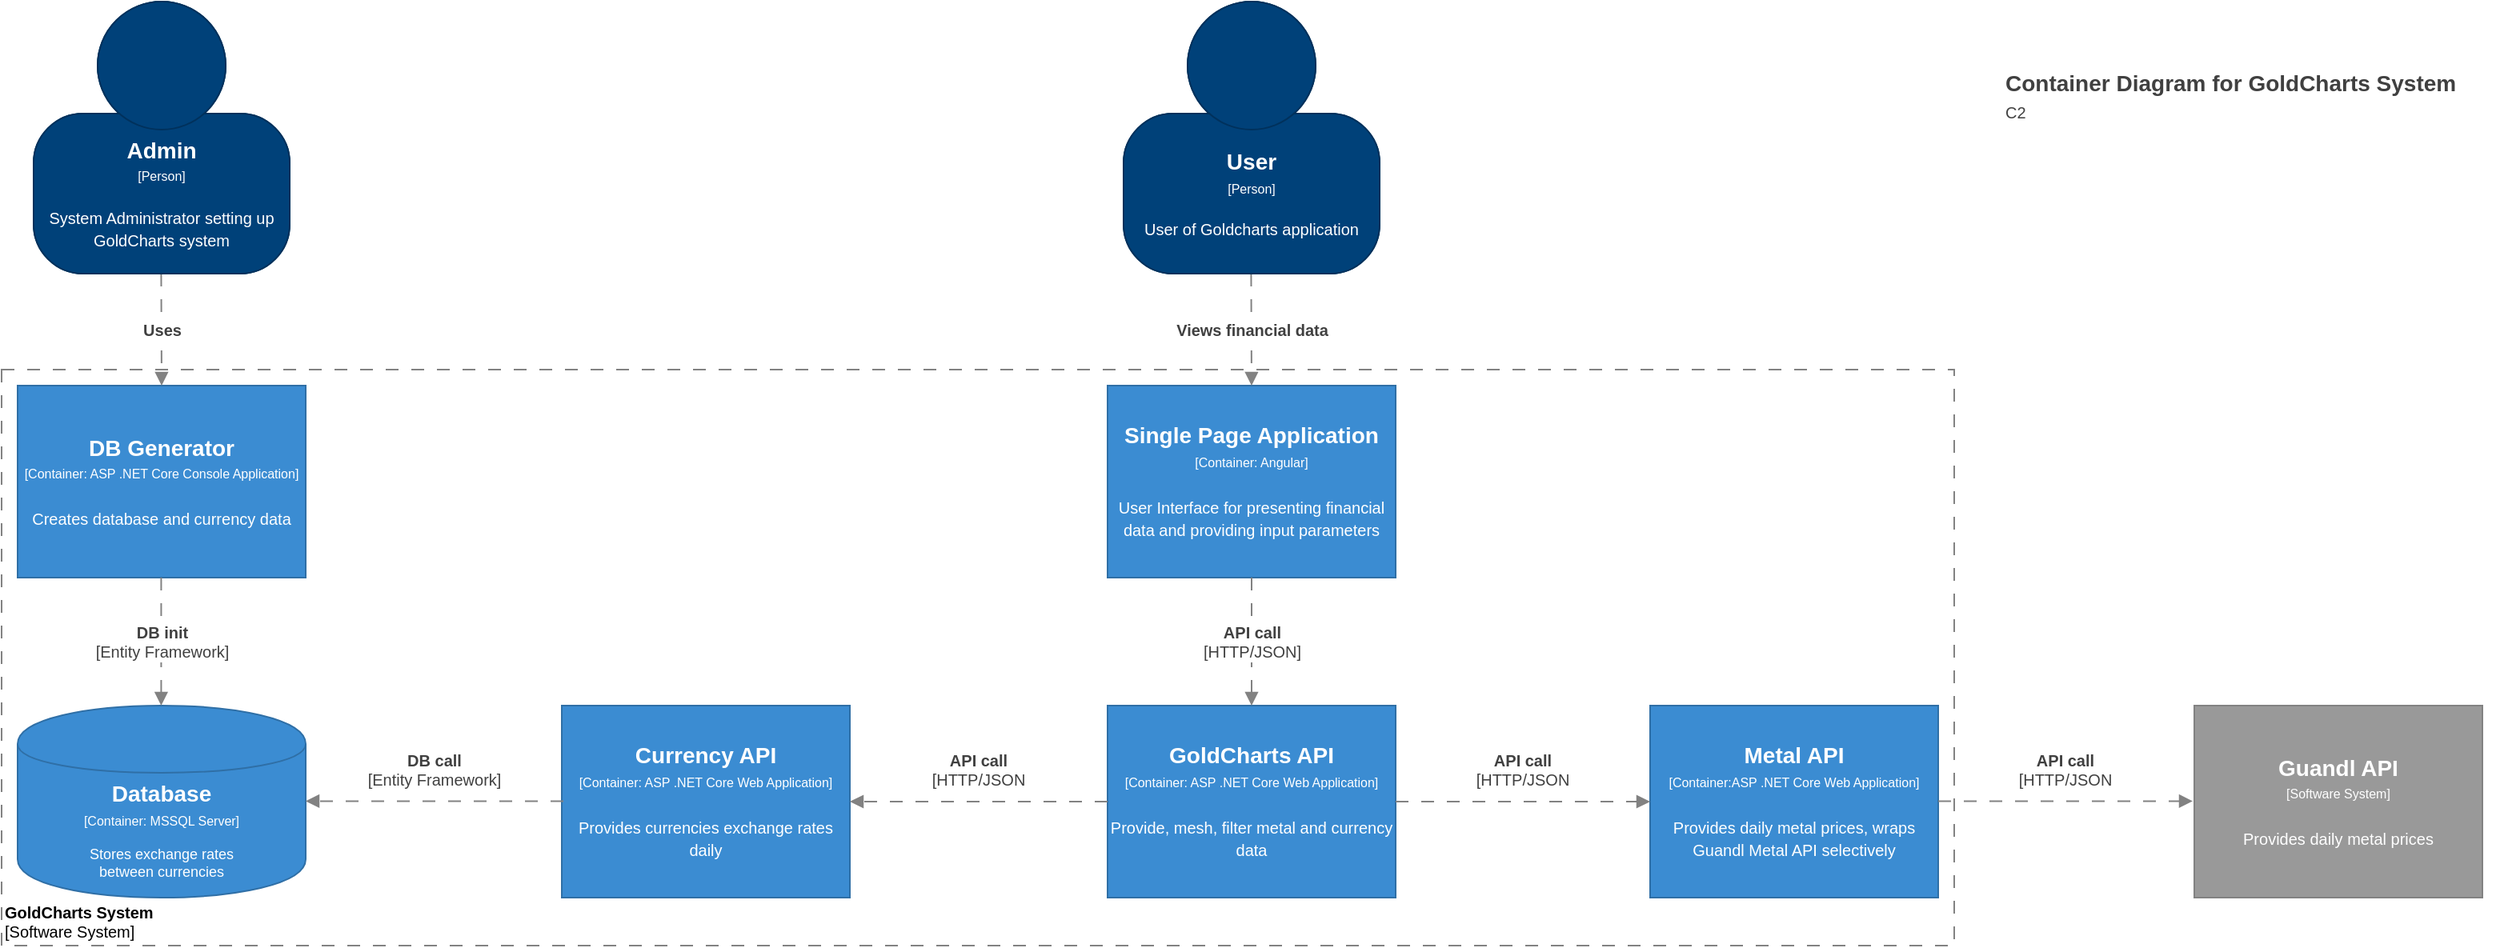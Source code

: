 <mxfile version="13.10.9" type="device"><diagram id="UJlyGFXVCkptwmDJzh81" name="Page-1"><mxGraphModel dx="593" dy="1870" grid="1" gridSize="10" guides="1" tooltips="1" connect="1" arrows="1" fold="1" page="1" pageScale="1" pageWidth="827" pageHeight="1169" background="#ffffff" math="0" shadow="0"><root><object label="" id="0"><mxCell/></object><mxCell id="1" parent="0"/><object label="&lt;font style=&quot;font-size: 10px&quot;&gt;&lt;b&gt;GoldCharts System&lt;/b&gt;&lt;br style=&quot;font-size: 10px&quot;&gt;[Software System]&lt;/font&gt;" placeholders="1" name="Software System Name" id="DTdu9XDZrv8TnoI4P3Ac-1"><mxCell style="rounded=0;whiteSpace=wrap;html=1;strokeColor=#828282;fillColor=none;fontColor=#000000;align=left;labelPosition=center;verticalLabelPosition=middle;verticalAlign=bottom;dashed=1;strokeWidth=1;perimeterSpacing=0;spacing=2;spacingTop=0;fontSize=10;dashPattern=8 8;" parent="1" vertex="1"><mxGeometry x="900" y="230" width="1220" height="360" as="geometry"/></mxCell></object><object label="" placeholders="1" instruction="edit data of the lower shape within the group" id="DTdu9XDZrv8TnoI4P3Ac-2"><mxCell style="group;resizable=0;" parent="1" vertex="1" connectable="0"><mxGeometry x="1601" width="160" height="170" as="geometry"/></mxCell></object><object label="&lt;div style=&quot;color: rgb(255 , 255 , 255) ; white-space: normal&quot;&gt;&lt;span style=&quot;font-size: 14px&quot;&gt;&lt;b&gt;User&lt;/b&gt;&lt;br&gt;&lt;/span&gt;&lt;/div&gt;&lt;div style=&quot;color: rgb(255 , 255 , 255) ; white-space: normal&quot;&gt;&lt;font style=&quot;font-size: 8px&quot;&gt;[Person]&lt;/font&gt;&lt;/div&gt;&lt;div style=&quot;color: rgb(255 , 255 , 255) ; white-space: normal ; font-size: 8px&quot;&gt;&lt;span style=&quot;font-size: x-small&quot;&gt;&lt;br&gt;&lt;/span&gt;&lt;/div&gt;&lt;div style=&quot;color: rgb(255 , 255 , 255) ; white-space: normal&quot;&gt;&lt;font size=&quot;1&quot;&gt;User of Goldcharts application&lt;br&gt;&lt;/font&gt;&lt;/div&gt;" name="Actor Name" description="Description" placeholders="1" id="DTdu9XDZrv8TnoI4P3Ac-3"><mxCell style="rounded=1;whiteSpace=wrap;html=1;strokeColor=#00315C;fillColor=#004179;fontColor=#000000;arcSize=31;" parent="DTdu9XDZrv8TnoI4P3Ac-2" vertex="1"><mxGeometry y="70" width="160" height="100" as="geometry"/></mxCell></object><mxCell id="DTdu9XDZrv8TnoI4P3Ac-4" value="" style="ellipse;whiteSpace=wrap;html=1;aspect=fixed;strokeColor=#00315C;fillColor=#004179;fontColor=#000000;" parent="DTdu9XDZrv8TnoI4P3Ac-2" vertex="1"><mxGeometry x="40" width="80" height="80" as="geometry"/></mxCell><object label="&lt;div&gt;&lt;span style=&quot;font-size: 14px&quot;&gt;&lt;b&gt;Single Page Application&lt;/b&gt;&lt;br&gt;&lt;/span&gt;&lt;/div&gt;&lt;div&gt;&lt;span style=&quot;font-size: 8px&quot;&gt;[Container: Angular]&lt;/span&gt;&lt;/div&gt;&lt;div&gt;&lt;span style=&quot;font-size: 8px&quot;&gt;&lt;font size=&quot;1&quot;&gt;&lt;br&gt;&lt;/font&gt;&lt;/span&gt;&lt;/div&gt;&lt;div&gt;&lt;span style=&quot;font-size: 8px&quot;&gt;&lt;font size=&quot;1&quot;&gt;User Interface for presenting financial data and providing input parameters &lt;/font&gt;&lt;br&gt;&lt;/span&gt;&lt;/div&gt;" placeholders="1" name="Container Name" technology="e.g. Python, Flask" description="Description" id="DTdu9XDZrv8TnoI4P3Ac-5"><mxCell style="rounded=0;whiteSpace=wrap;html=1;fillColor=#3B8CD2;fontColor=#FFFFFF;strokeColor=#2F6FA6;resizable=0;" parent="1" vertex="1"><mxGeometry x="1591" y="240" width="180" height="120" as="geometry"/></mxCell></object><object label="&lt;div&gt;&lt;span style=&quot;font-size: 14px&quot;&gt;&lt;b&gt;GoldCharts API&lt;br&gt;&lt;/b&gt;&lt;/span&gt;&lt;/div&gt;&lt;div&gt;&lt;span style=&quot;font-size: 8px&quot;&gt;[Container: ASP .NET Core Web Application]&lt;/span&gt;&lt;/div&gt;&lt;div&gt;&lt;span style=&quot;font-size: 8px&quot;&gt;&lt;br&gt;&lt;/span&gt;&lt;/div&gt;&lt;div&gt;&lt;font size=&quot;1&quot;&gt;Provide, mesh, filter metal and currency data&lt;br&gt;&lt;/font&gt;&lt;/div&gt;" placeholders="1" name="Container Name" technology="e.g. Python, Flask" description="Description" id="DTdu9XDZrv8TnoI4P3Ac-6"><mxCell style="rounded=0;whiteSpace=wrap;html=1;fillColor=#3B8CD2;fontColor=#FFFFFF;strokeColor=#2F6FA6;resizable=0;" parent="1" vertex="1"><mxGeometry x="1591" y="440" width="180" height="120" as="geometry"/></mxCell></object><object label="&lt;div&gt;&lt;span style=&quot;font-size: 14px&quot;&gt;&lt;b&gt;Currency API&lt;br&gt;&lt;/b&gt;&lt;/span&gt;&lt;/div&gt;&lt;div&gt;&lt;span style=&quot;font-size: 8px&quot;&gt;[Container: &lt;/span&gt;&lt;span style=&quot;font-size: 8px&quot;&gt;&lt;span style=&quot;font-size: 8px&quot;&gt;ASP .NET Core Web Application&lt;/span&gt;]&lt;/span&gt;&lt;/div&gt;&lt;div&gt;&lt;span style=&quot;font-size: 8px&quot;&gt;&lt;br&gt;&lt;/span&gt;&lt;/div&gt;&lt;div&gt;&lt;font size=&quot;1&quot;&gt;Provides currencies exchange rates daily&lt;br&gt;&lt;/font&gt;&lt;/div&gt;" placeholders="1" name="Container Name" technology="e.g. Python, Flask" description="Description" id="DTdu9XDZrv8TnoI4P3Ac-12"><mxCell style="rounded=0;whiteSpace=wrap;html=1;fillColor=#3B8CD2;fontColor=#FFFFFF;strokeColor=#2F6FA6;resizable=0;" parent="1" vertex="1"><mxGeometry x="1250" y="440" width="180" height="120" as="geometry"/></mxCell></object><object label="&lt;div&gt;&lt;span style=&quot;font-size: 14px&quot;&gt;&lt;b&gt;Metal API&lt;br&gt;&lt;/b&gt;&lt;/span&gt;&lt;/div&gt;&lt;div&gt;&lt;span style=&quot;font-size: 8px&quot;&gt;[Container:&lt;/span&gt;&lt;span style=&quot;font-size: 8px&quot;&gt;&lt;span style=&quot;font-size: 8px&quot;&gt;ASP .NET Core Web Application&lt;/span&gt;]&lt;/span&gt;&lt;/div&gt;&lt;div&gt;&lt;span style=&quot;font-size: 8px&quot;&gt;&lt;br&gt;&lt;/span&gt;&lt;/div&gt;&lt;div&gt;&lt;font size=&quot;1&quot;&gt;Provides &lt;/font&gt;&lt;font size=&quot;1&quot;&gt;&lt;font size=&quot;1&quot;&gt;daily &lt;/font&gt;metal prices, wraps Guandl Metal API selectively&lt;br&gt;&lt;/font&gt;&lt;/div&gt;" placeholders="1" name="Container Name" technology="e.g. Python, Flask" description="Description" id="DTdu9XDZrv8TnoI4P3Ac-13"><mxCell style="rounded=0;whiteSpace=wrap;html=1;fillColor=#3B8CD2;fontColor=#FFFFFF;strokeColor=#2F6FA6;resizable=0;" parent="1" vertex="1"><mxGeometry x="1930" y="440" width="180" height="120" as="geometry"/></mxCell></object><object label="&lt;div style=&quot;color: rgb(255 , 255 , 255) ; white-space: normal&quot;&gt;&lt;span style=&quot;font-size: 14px&quot;&gt;&lt;b&gt;Database&lt;/b&gt;&lt;/span&gt;&lt;/div&gt;&lt;div style=&quot;color: rgb(255 , 255 , 255) ; font-size: 12px ; white-space: normal&quot;&gt;&lt;font style=&quot;font-size: 8px&quot;&gt;[Container: MSSQL Server]&lt;/font&gt;&lt;/div&gt;&lt;div style=&quot;color: rgb(255 , 255 , 255) ; white-space: normal ; font-size: 8px&quot;&gt;&lt;font style=&quot;line-height: 9.6px&quot;&gt;&lt;br&gt;&lt;/font&gt;&lt;/div&gt;&lt;div style=&quot;color: rgb(255 , 255 , 255) ; white-space: normal&quot;&gt;Stores exchange rates &lt;br&gt;&lt;/div&gt;&lt;div style=&quot;color: rgb(255 , 255 , 255) ; white-space: normal&quot;&gt;between currencies&lt;br&gt;&lt;/div&gt;" placeholders="1" name="Container Name" description="Description" technology="e.g. PostgreSQL" id="DTdu9XDZrv8TnoI4P3Ac-15"><mxCell style="shape=cylinder;whiteSpace=wrap;html=1;boundedLbl=1;backgroundOutline=1;strokeColor=#2F6FA6;strokeWidth=1;fillColor=#3B8CD2;fontSize=9;fontColor=#000000;align=center;resizable=0;" parent="1" vertex="1"><mxGeometry x="910" y="440" width="180" height="120" as="geometry"/></mxCell></object><object label="&lt;div&gt;&lt;span style=&quot;font-size: 14px&quot;&gt;&lt;b&gt;Guandl API&lt;/b&gt;&lt;br&gt;&lt;/span&gt;&lt;/div&gt;&lt;div&gt;&lt;span style=&quot;font-size: 8px&quot;&gt;[Software System&lt;/span&gt;&lt;span style=&quot;font-size: 8px&quot;&gt;]&lt;/span&gt;&lt;/div&gt;&lt;div&gt;&lt;span style=&quot;font-size: 8px&quot;&gt;&lt;br&gt;&lt;/span&gt;&lt;/div&gt;&lt;div&gt;&lt;font size=&quot;1&quot;&gt;Provides &lt;/font&gt;&lt;font size=&quot;1&quot;&gt;&lt;font size=&quot;1&quot;&gt;daily &lt;/font&gt;metal prices&lt;br&gt;&lt;/font&gt;&lt;/div&gt;" placeholders="1" name="External System Name" description="Description of Software System" id="DTdu9XDZrv8TnoI4P3Ac-16"><mxCell style="rounded=0;whiteSpace=wrap;html=1;fillColor=#999999;fontColor=#FFFFFF;strokeColor=#828282;resizable=0;" parent="1" vertex="1"><mxGeometry x="2270" y="440" width="180" height="120" as="geometry"/></mxCell></object><object label="&lt;div&gt;&lt;span style=&quot;font-size: 14px&quot;&gt;&lt;b&gt;DB Generator&lt;/b&gt;&lt;br&gt;&lt;/span&gt;&lt;/div&gt;&lt;div&gt;&lt;span style=&quot;font-size: 8px&quot;&gt;[Container: &lt;/span&gt;&lt;span style=&quot;font-size: 8px&quot;&gt;&lt;span style=&quot;font-size: 8px&quot;&gt;ASP .NET Core Console Application&lt;/span&gt;]&lt;/span&gt;&lt;/div&gt;&lt;div&gt;&lt;span style=&quot;font-size: 8px&quot;&gt;&lt;br&gt;&lt;/span&gt;&lt;/div&gt;&lt;div&gt;&lt;font size=&quot;1&quot;&gt;Creates database and currency data&lt;br&gt;&lt;/font&gt;&lt;/div&gt;" placeholders="1" name="Container Name" technology="e.g. Python, Flask" description="Description" id="DTdu9XDZrv8TnoI4P3Ac-17"><mxCell style="rounded=0;whiteSpace=wrap;html=1;fillColor=#3B8CD2;fontColor=#FFFFFF;strokeColor=#2F6FA6;resizable=0;" parent="1" vertex="1"><mxGeometry x="910" y="240" width="180" height="120" as="geometry"/></mxCell></object><object label="&lt;b&gt;API call&lt;/b&gt;&lt;br style=&quot;font-size: 10px&quot;&gt;[HTTP/JSON]" placeholders="1" name="Dependency Operation Name" technology="JDBC" id="oM0ZAldm-i4U1lVgIG6N-7"><mxCell style="endArrow=block;html=1;fontSize=10;fontColor=#404040;strokeWidth=1;endFill=1;dashed=1;dashPattern=8 8;strokeColor=#828282;elbow=vertical;exitX=0.5;exitY=1;exitDx=0;exitDy=0;entryX=0.5;entryY=0;entryDx=0;entryDy=0;" edge="1" parent="1" source="DTdu9XDZrv8TnoI4P3Ac-5" target="DTdu9XDZrv8TnoI4P3Ac-6"><mxGeometry width="50" height="50" relative="1" as="geometry"><mxPoint x="1571" y="399.58" as="sourcePoint"/><mxPoint x="1771" y="399.58" as="targetPoint"/></mxGeometry></mxCell></object><object label="&lt;b&gt;API call&lt;/b&gt;&lt;br style=&quot;font-size: 10px&quot;&gt;[HTTP/JSON" placeholders="1" name="Dependency Operation Name" technology="JDBC" id="oM0ZAldm-i4U1lVgIG6N-9"><mxCell style="endArrow=block;html=1;fontSize=10;fontColor=#404040;strokeWidth=1;endFill=1;dashed=1;dashPattern=8 8;strokeColor=#828282;elbow=vertical;exitX=1;exitY=0.5;exitDx=0;exitDy=0;entryX=0;entryY=0.5;entryDx=0;entryDy=0;" edge="1" parent="1" source="DTdu9XDZrv8TnoI4P3Ac-6" target="DTdu9XDZrv8TnoI4P3Ac-13"><mxGeometry x="-0.006" y="20" width="50" height="50" relative="1" as="geometry"><mxPoint x="1840" y="450" as="sourcePoint"/><mxPoint x="1840" y="530" as="targetPoint"/><mxPoint as="offset"/></mxGeometry></mxCell></object><object label="&lt;b&gt;API call&lt;/b&gt;&lt;br style=&quot;font-size: 10px&quot;&gt;[HTTP/JSON" placeholders="1" name="Dependency Operation Name" technology="JDBC" id="oM0ZAldm-i4U1lVgIG6N-10"><mxCell style="endArrow=block;html=1;fontSize=10;fontColor=#404040;strokeWidth=1;endFill=1;dashed=1;dashPattern=8 8;strokeColor=#828282;elbow=vertical;exitX=0;exitY=0.5;exitDx=0;exitDy=0;entryX=1;entryY=0.5;entryDx=0;entryDy=0;" edge="1" parent="1" source="DTdu9XDZrv8TnoI4P3Ac-6" target="DTdu9XDZrv8TnoI4P3Ac-12"><mxGeometry x="0.006" y="-20" width="50" height="50" relative="1" as="geometry"><mxPoint x="1509.71" y="480" as="sourcePoint"/><mxPoint x="1509.71" y="560" as="targetPoint"/><mxPoint as="offset"/></mxGeometry></mxCell></object><object label="&lt;b&gt;DB call&lt;/b&gt;&lt;br style=&quot;font-size: 10px&quot;&gt;[Entity Framework]" placeholders="1" name="Dependency Operation Name" technology="JDBC" id="oM0ZAldm-i4U1lVgIG6N-11"><mxCell style="endArrow=block;html=1;fontSize=10;fontColor=#404040;strokeWidth=1;endFill=1;dashed=1;dashPattern=8 8;strokeColor=#828282;elbow=vertical;exitX=0;exitY=0.5;exitDx=0;exitDy=0;entryX=1;entryY=0.5;entryDx=0;entryDy=0;" edge="1" parent="1"><mxGeometry x="0.006" y="-20" width="50" height="50" relative="1" as="geometry"><mxPoint x="1251" y="499.71" as="sourcePoint"/><mxPoint x="1090" y="499.71" as="targetPoint"/><mxPoint as="offset"/></mxGeometry></mxCell></object><object label="&lt;b&gt;DB init&lt;/b&gt;&lt;br style=&quot;font-size: 10px&quot;&gt;[Entity Framework]" placeholders="1" name="Dependency Operation Name" technology="JDBC" id="oM0ZAldm-i4U1lVgIG6N-12"><mxCell style="endArrow=block;html=1;fontSize=10;fontColor=#404040;strokeWidth=1;endFill=1;dashed=1;dashPattern=8 8;strokeColor=#828282;elbow=vertical;exitX=0.5;exitY=1;exitDx=0;exitDy=0;entryX=0.5;entryY=0;entryDx=0;entryDy=0;" edge="1" parent="1"><mxGeometry width="50" height="50" relative="1" as="geometry"><mxPoint x="999.71" y="360" as="sourcePoint"/><mxPoint x="999.71" y="440" as="targetPoint"/></mxGeometry></mxCell></object><object label="&lt;b&gt;API call&lt;/b&gt;&lt;br style=&quot;font-size: 10px&quot;&gt;[HTTP/JSON" placeholders="1" name="Dependency Operation Name" technology="JDBC" id="oM0ZAldm-i4U1lVgIG6N-13"><mxCell style="endArrow=block;html=1;fontSize=10;fontColor=#404040;strokeWidth=1;endFill=1;dashed=1;dashPattern=8 8;strokeColor=#828282;elbow=vertical;exitX=1;exitY=0.5;exitDx=0;exitDy=0;entryX=0;entryY=0.5;entryDx=0;entryDy=0;" edge="1" parent="1"><mxGeometry x="-0.006" y="20" width="50" height="50" relative="1" as="geometry"><mxPoint x="2110" y="499.71" as="sourcePoint"/><mxPoint x="2269" y="499.71" as="targetPoint"/><mxPoint as="offset"/></mxGeometry></mxCell></object><object label="&lt;b&gt;Views financial data&lt;/b&gt;&lt;br style=&quot;font-size: 10px&quot;&gt;" placeholders="1" name="Dependency Operation Name" technology="JDBC" id="oM0ZAldm-i4U1lVgIG6N-14"><mxCell style="endArrow=block;html=1;fontSize=10;fontColor=#404040;strokeWidth=1;endFill=1;dashed=1;dashPattern=8 8;strokeColor=#828282;elbow=vertical;exitX=0.5;exitY=1;exitDx=0;exitDy=0;entryX=0.5;entryY=0;entryDx=0;entryDy=0;" edge="1" parent="1" target="DTdu9XDZrv8TnoI4P3Ac-5"><mxGeometry width="50" height="50" relative="1" as="geometry"><mxPoint x="1680.71" y="170" as="sourcePoint"/><mxPoint x="1880" y="190" as="targetPoint"/></mxGeometry></mxCell></object><object label="Container Diagram for GoldCharts System&lt;br style=&quot;font-size: 10px&quot;&gt;&lt;font size=&quot;1&quot;&gt;&lt;span style=&quot;font-weight: 400&quot;&gt;C2&lt;/span&gt;&lt;/font&gt;" placeholders="1" name="Diagram Name" description="Description" id="oM0ZAldm-i4U1lVgIG6N-15"><mxCell style="text;html=1;resizable=0;points=[];autosize=1;align=left;verticalAlign=top;spacingTop=-4;fontSize=14;fontColor=#404040;fontStyle=1" vertex="1" parent="1"><mxGeometry x="2150" y="40" width="310" height="40" as="geometry"/></mxCell></object><object label="" placeholders="1" instruction="edit data of the lower shape within the group" id="oM0ZAldm-i4U1lVgIG6N-18"><mxCell style="group;resizable=0;" vertex="1" connectable="0" parent="1"><mxGeometry x="1601" width="160" height="170" as="geometry"/></mxCell></object><object label="&lt;div style=&quot;color: rgb(255 , 255 , 255) ; white-space: normal&quot;&gt;&lt;span style=&quot;font-size: 14px&quot;&gt;&lt;b&gt;User&lt;/b&gt;&lt;br&gt;&lt;/span&gt;&lt;/div&gt;&lt;div style=&quot;color: rgb(255 , 255 , 255) ; white-space: normal&quot;&gt;&lt;font style=&quot;font-size: 8px&quot;&gt;[Person]&lt;/font&gt;&lt;/div&gt;&lt;div style=&quot;color: rgb(255 , 255 , 255) ; white-space: normal ; font-size: 8px&quot;&gt;&lt;span style=&quot;font-size: x-small&quot;&gt;&lt;br&gt;&lt;/span&gt;&lt;/div&gt;&lt;div style=&quot;color: rgb(255 , 255 , 255) ; white-space: normal&quot;&gt;&lt;font size=&quot;1&quot;&gt;User of Goldcharts application&lt;br&gt;&lt;/font&gt;&lt;/div&gt;" name="Actor Name" description="Description" placeholders="1" id="oM0ZAldm-i4U1lVgIG6N-19"><mxCell style="rounded=1;whiteSpace=wrap;html=1;strokeColor=#00315C;fillColor=#004179;fontColor=#000000;arcSize=31;" vertex="1" parent="oM0ZAldm-i4U1lVgIG6N-18"><mxGeometry y="70" width="160" height="100" as="geometry"/></mxCell></object><mxCell id="oM0ZAldm-i4U1lVgIG6N-20" value="" style="ellipse;whiteSpace=wrap;html=1;aspect=fixed;strokeColor=#00315C;fillColor=#004179;fontColor=#000000;" vertex="1" parent="oM0ZAldm-i4U1lVgIG6N-18"><mxGeometry x="40" width="80" height="80" as="geometry"/></mxCell><object label="" placeholders="1" instruction="edit data of the lower shape within the group" id="oM0ZAldm-i4U1lVgIG6N-21"><mxCell style="group;resizable=0;" vertex="1" connectable="0" parent="1"><mxGeometry x="920" width="160" height="170" as="geometry"/></mxCell></object><object label="&lt;div style=&quot;color: rgb(255 , 255 , 255) ; white-space: normal&quot;&gt;&lt;span style=&quot;font-size: 14px&quot;&gt;&lt;b&gt;User&lt;/b&gt;&lt;br&gt;&lt;/span&gt;&lt;/div&gt;&lt;div style=&quot;color: rgb(255 , 255 , 255) ; white-space: normal&quot;&gt;&lt;font style=&quot;font-size: 8px&quot;&gt;[Person]&lt;/font&gt;&lt;/div&gt;&lt;div style=&quot;color: rgb(255 , 255 , 255) ; white-space: normal ; font-size: 8px&quot;&gt;&lt;span style=&quot;font-size: x-small&quot;&gt;&lt;br&gt;&lt;/span&gt;&lt;/div&gt;&lt;div style=&quot;color: rgb(255 , 255 , 255) ; white-space: normal&quot;&gt;&lt;font size=&quot;1&quot;&gt;User of Goldcharts application&lt;br&gt;&lt;/font&gt;&lt;/div&gt;" name="Actor Name" description="Description" placeholders="1" id="oM0ZAldm-i4U1lVgIG6N-22"><mxCell style="rounded=1;whiteSpace=wrap;html=1;strokeColor=#00315C;fillColor=#004179;fontColor=#000000;arcSize=31;" vertex="1" parent="oM0ZAldm-i4U1lVgIG6N-21"><mxGeometry y="70" width="160" height="100" as="geometry"/></mxCell></object><mxCell id="oM0ZAldm-i4U1lVgIG6N-23" value="" style="ellipse;whiteSpace=wrap;html=1;aspect=fixed;strokeColor=#00315C;fillColor=#004179;fontColor=#000000;" vertex="1" parent="oM0ZAldm-i4U1lVgIG6N-21"><mxGeometry x="40" width="80" height="80" as="geometry"/></mxCell><object label="&lt;b&gt;Uses&lt;/b&gt;" placeholders="1" name="Dependency Operation Name" technology="JDBC" id="oM0ZAldm-i4U1lVgIG6N-24"><mxCell style="endArrow=block;html=1;fontSize=10;fontColor=#404040;strokeWidth=1;endFill=1;dashed=1;dashPattern=8 8;strokeColor=#828282;elbow=vertical;exitX=0.5;exitY=1;exitDx=0;exitDy=0;entryX=0.5;entryY=0;entryDx=0;entryDy=0;" edge="1" parent="1"><mxGeometry width="50" height="50" relative="1" as="geometry"><mxPoint x="999.71" y="170" as="sourcePoint"/><mxPoint x="1000" y="240" as="targetPoint"/></mxGeometry></mxCell></object><object label="" placeholders="1" instruction="edit data of the lower shape within the group" id="oM0ZAldm-i4U1lVgIG6N-25"><mxCell style="group;resizable=0;" vertex="1" connectable="0" parent="1"><mxGeometry x="920" width="160" height="170" as="geometry"/></mxCell></object><object label="&lt;div style=&quot;color: rgb(255 , 255 , 255) ; white-space: normal&quot;&gt;&lt;span style=&quot;font-size: 14px&quot;&gt;&lt;b&gt;Admin&lt;/b&gt;&lt;br&gt;&lt;/span&gt;&lt;/div&gt;&lt;div style=&quot;color: rgb(255 , 255 , 255) ; white-space: normal&quot;&gt;&lt;font style=&quot;font-size: 8px&quot;&gt;[Person]&lt;/font&gt;&lt;/div&gt;&lt;div style=&quot;color: rgb(255 , 255 , 255) ; white-space: normal ; font-size: 8px&quot;&gt;&lt;span style=&quot;font-size: x-small&quot;&gt;&lt;br&gt;&lt;/span&gt;&lt;/div&gt;&lt;div style=&quot;color: rgb(255 , 255 , 255) ; white-space: normal&quot;&gt;&lt;font size=&quot;1&quot;&gt;System Administrator setting up GoldCharts system&lt;br&gt;&lt;/font&gt;&lt;/div&gt;" name="Actor Name" description="Description" placeholders="1" id="oM0ZAldm-i4U1lVgIG6N-26"><mxCell style="rounded=1;whiteSpace=wrap;html=1;strokeColor=#00315C;fillColor=#004179;fontColor=#000000;arcSize=31;" vertex="1" parent="oM0ZAldm-i4U1lVgIG6N-25"><mxGeometry y="70" width="160" height="100" as="geometry"/></mxCell></object><mxCell id="oM0ZAldm-i4U1lVgIG6N-27" value="" style="ellipse;whiteSpace=wrap;html=1;aspect=fixed;strokeColor=#00315C;fillColor=#004179;fontColor=#000000;" vertex="1" parent="oM0ZAldm-i4U1lVgIG6N-25"><mxGeometry x="40" width="80" height="80" as="geometry"/></mxCell></root></mxGraphModel></diagram></mxfile>